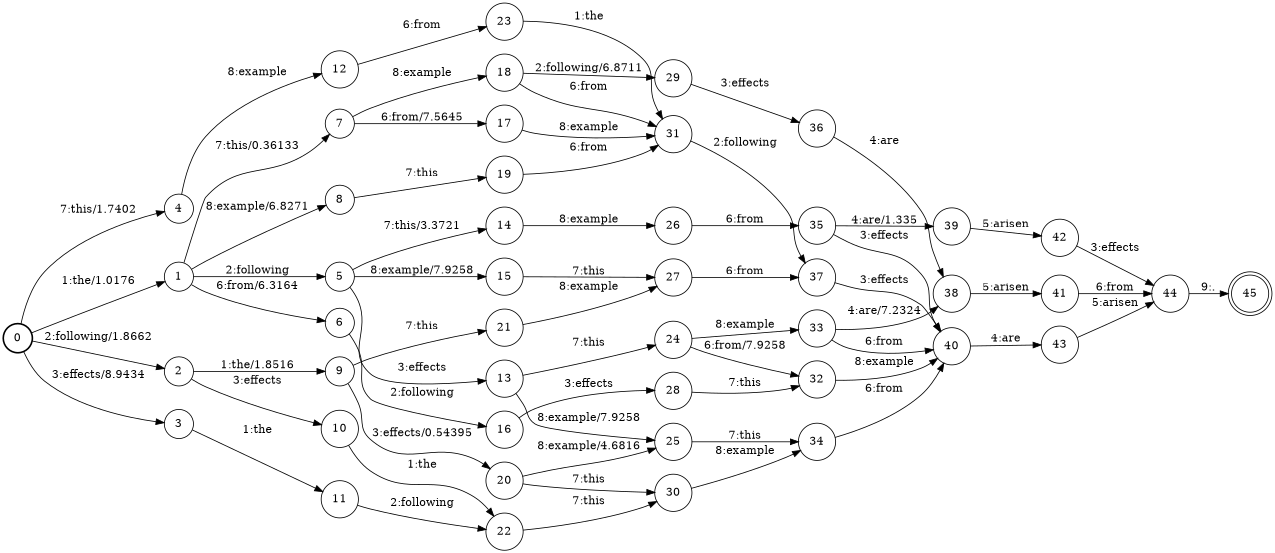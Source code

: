 digraph FST {
rankdir = LR;
size = "8.5,11";
label = "";
center = 1;
orientation = Portrait;
ranksep = "0.4";
nodesep = "0.25";
0 [label = "0", shape = circle, style = bold, fontsize = 14]
	0 -> 1 [label = "1:the/1.0176", fontsize = 14];
	0 -> 2 [label = "2:following/1.8662", fontsize = 14];
	0 -> 3 [label = "3:effects/8.9434", fontsize = 14];
	0 -> 4 [label = "7:this/1.7402", fontsize = 14];
1 [label = "1", shape = circle, style = solid, fontsize = 14]
	1 -> 5 [label = "2:following", fontsize = 14];
	1 -> 6 [label = "6:from/6.3164", fontsize = 14];
	1 -> 7 [label = "7:this/0.36133", fontsize = 14];
	1 -> 8 [label = "8:example/6.8271", fontsize = 14];
2 [label = "2", shape = circle, style = solid, fontsize = 14]
	2 -> 9 [label = "1:the/1.8516", fontsize = 14];
	2 -> 10 [label = "3:effects", fontsize = 14];
3 [label = "3", shape = circle, style = solid, fontsize = 14]
	3 -> 11 [label = "1:the", fontsize = 14];
4 [label = "4", shape = circle, style = solid, fontsize = 14]
	4 -> 12 [label = "8:example", fontsize = 14];
5 [label = "5", shape = circle, style = solid, fontsize = 14]
	5 -> 13 [label = "3:effects", fontsize = 14];
	5 -> 14 [label = "7:this/3.3721", fontsize = 14];
	5 -> 15 [label = "8:example/7.9258", fontsize = 14];
6 [label = "6", shape = circle, style = solid, fontsize = 14]
	6 -> 16 [label = "2:following", fontsize = 14];
7 [label = "7", shape = circle, style = solid, fontsize = 14]
	7 -> 17 [label = "6:from/7.5645", fontsize = 14];
	7 -> 18 [label = "8:example", fontsize = 14];
8 [label = "8", shape = circle, style = solid, fontsize = 14]
	8 -> 19 [label = "7:this", fontsize = 14];
9 [label = "9", shape = circle, style = solid, fontsize = 14]
	9 -> 20 [label = "3:effects/0.54395", fontsize = 14];
	9 -> 21 [label = "7:this", fontsize = 14];
10 [label = "10", shape = circle, style = solid, fontsize = 14]
	10 -> 22 [label = "1:the", fontsize = 14];
11 [label = "11", shape = circle, style = solid, fontsize = 14]
	11 -> 22 [label = "2:following", fontsize = 14];
12 [label = "12", shape = circle, style = solid, fontsize = 14]
	12 -> 23 [label = "6:from", fontsize = 14];
13 [label = "13", shape = circle, style = solid, fontsize = 14]
	13 -> 24 [label = "7:this", fontsize = 14];
	13 -> 25 [label = "8:example/7.9258", fontsize = 14];
14 [label = "14", shape = circle, style = solid, fontsize = 14]
	14 -> 26 [label = "8:example", fontsize = 14];
15 [label = "15", shape = circle, style = solid, fontsize = 14]
	15 -> 27 [label = "7:this", fontsize = 14];
16 [label = "16", shape = circle, style = solid, fontsize = 14]
	16 -> 28 [label = "3:effects", fontsize = 14];
17 [label = "17", shape = circle, style = solid, fontsize = 14]
	17 -> 31 [label = "8:example", fontsize = 14];
18 [label = "18", shape = circle, style = solid, fontsize = 14]
	18 -> 29 [label = "2:following/6.8711", fontsize = 14];
	18 -> 31 [label = "6:from", fontsize = 14];
19 [label = "19", shape = circle, style = solid, fontsize = 14]
	19 -> 31 [label = "6:from", fontsize = 14];
20 [label = "20", shape = circle, style = solid, fontsize = 14]
	20 -> 30 [label = "7:this", fontsize = 14];
	20 -> 25 [label = "8:example/4.6816", fontsize = 14];
21 [label = "21", shape = circle, style = solid, fontsize = 14]
	21 -> 27 [label = "8:example", fontsize = 14];
22 [label = "22", shape = circle, style = solid, fontsize = 14]
	22 -> 30 [label = "7:this", fontsize = 14];
23 [label = "23", shape = circle, style = solid, fontsize = 14]
	23 -> 31 [label = "1:the", fontsize = 14];
24 [label = "24", shape = circle, style = solid, fontsize = 14]
	24 -> 32 [label = "6:from/7.9258", fontsize = 14];
	24 -> 33 [label = "8:example", fontsize = 14];
25 [label = "25", shape = circle, style = solid, fontsize = 14]
	25 -> 34 [label = "7:this", fontsize = 14];
26 [label = "26", shape = circle, style = solid, fontsize = 14]
	26 -> 35 [label = "6:from", fontsize = 14];
27 [label = "27", shape = circle, style = solid, fontsize = 14]
	27 -> 37 [label = "6:from", fontsize = 14];
28 [label = "28", shape = circle, style = solid, fontsize = 14]
	28 -> 32 [label = "7:this", fontsize = 14];
29 [label = "29", shape = circle, style = solid, fontsize = 14]
	29 -> 36 [label = "3:effects", fontsize = 14];
30 [label = "30", shape = circle, style = solid, fontsize = 14]
	30 -> 34 [label = "8:example", fontsize = 14];
31 [label = "31", shape = circle, style = solid, fontsize = 14]
	31 -> 37 [label = "2:following", fontsize = 14];
32 [label = "32", shape = circle, style = solid, fontsize = 14]
	32 -> 40 [label = "8:example", fontsize = 14];
33 [label = "33", shape = circle, style = solid, fontsize = 14]
	33 -> 38 [label = "4:are/7.2324", fontsize = 14];
	33 -> 40 [label = "6:from", fontsize = 14];
34 [label = "34", shape = circle, style = solid, fontsize = 14]
	34 -> 40 [label = "6:from", fontsize = 14];
35 [label = "35", shape = circle, style = solid, fontsize = 14]
	35 -> 40 [label = "3:effects", fontsize = 14];
	35 -> 39 [label = "4:are/1.335", fontsize = 14];
36 [label = "36", shape = circle, style = solid, fontsize = 14]
	36 -> 38 [label = "4:are", fontsize = 14];
37 [label = "37", shape = circle, style = solid, fontsize = 14]
	37 -> 40 [label = "3:effects", fontsize = 14];
38 [label = "38", shape = circle, style = solid, fontsize = 14]
	38 -> 41 [label = "5:arisen", fontsize = 14];
39 [label = "39", shape = circle, style = solid, fontsize = 14]
	39 -> 42 [label = "5:arisen", fontsize = 14];
40 [label = "40", shape = circle, style = solid, fontsize = 14]
	40 -> 43 [label = "4:are", fontsize = 14];
41 [label = "41", shape = circle, style = solid, fontsize = 14]
	41 -> 44 [label = "6:from", fontsize = 14];
42 [label = "42", shape = circle, style = solid, fontsize = 14]
	42 -> 44 [label = "3:effects", fontsize = 14];
43 [label = "43", shape = circle, style = solid, fontsize = 14]
	43 -> 44 [label = "5:arisen", fontsize = 14];
44 [label = "44", shape = circle, style = solid, fontsize = 14]
	44 -> 45 [label = "9:.", fontsize = 14];
45 [label = "45", shape = doublecircle, style = solid, fontsize = 14]
}
